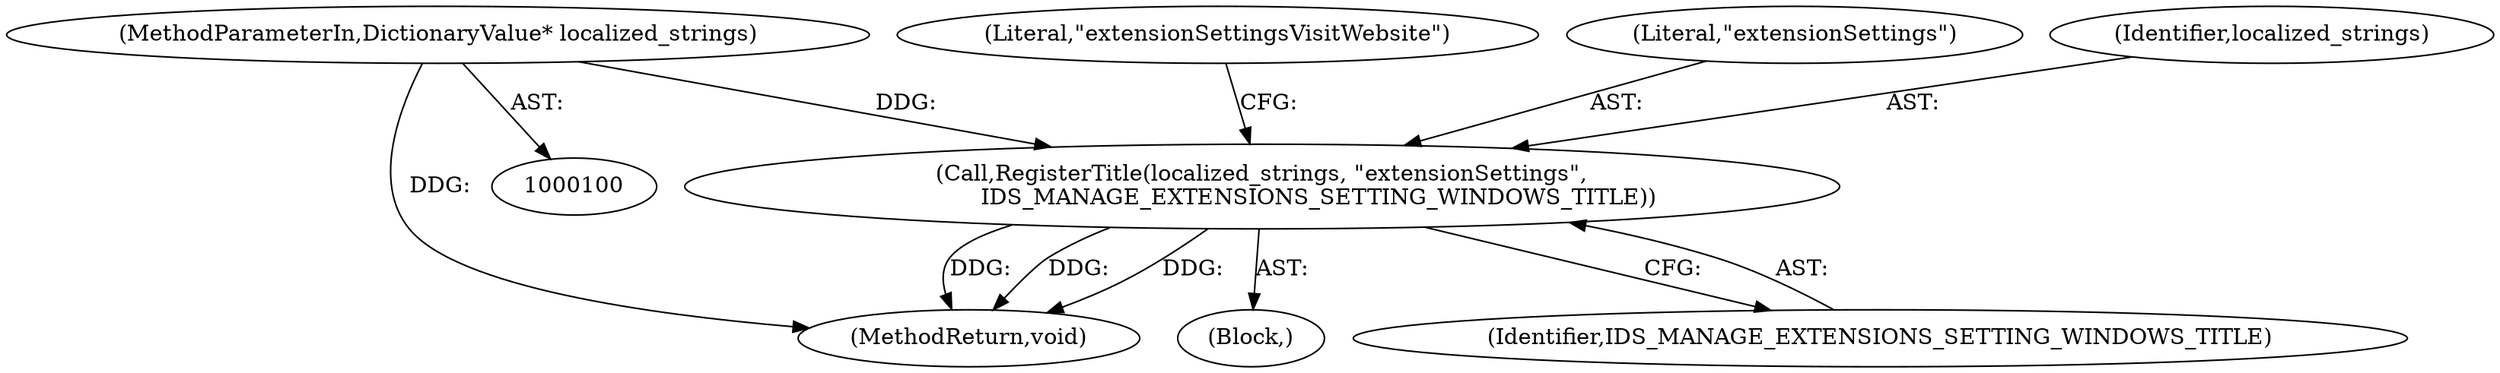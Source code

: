 digraph "0_Chrome_6b5f83842b5edb5d4bd6684b196b3630c6769731_6@pointer" {
"1000101" [label="(MethodParameterIn,DictionaryValue* localized_strings)"];
"1000103" [label="(Call,RegisterTitle(localized_strings, \"extensionSettings\",\n                IDS_MANAGE_EXTENSIONS_SETTING_WINDOWS_TITLE))"];
"1000103" [label="(Call,RegisterTitle(localized_strings, \"extensionSettings\",\n                IDS_MANAGE_EXTENSIONS_SETTING_WINDOWS_TITLE))"];
"1000219" [label="(MethodReturn,void)"];
"1000102" [label="(Block,)"];
"1000106" [label="(Identifier,IDS_MANAGE_EXTENSIONS_SETTING_WINDOWS_TITLE)"];
"1000108" [label="(Literal,\"extensionSettingsVisitWebsite\")"];
"1000101" [label="(MethodParameterIn,DictionaryValue* localized_strings)"];
"1000105" [label="(Literal,\"extensionSettings\")"];
"1000104" [label="(Identifier,localized_strings)"];
"1000101" -> "1000100"  [label="AST: "];
"1000101" -> "1000219"  [label="DDG: "];
"1000101" -> "1000103"  [label="DDG: "];
"1000103" -> "1000102"  [label="AST: "];
"1000103" -> "1000106"  [label="CFG: "];
"1000104" -> "1000103"  [label="AST: "];
"1000105" -> "1000103"  [label="AST: "];
"1000106" -> "1000103"  [label="AST: "];
"1000108" -> "1000103"  [label="CFG: "];
"1000103" -> "1000219"  [label="DDG: "];
"1000103" -> "1000219"  [label="DDG: "];
"1000103" -> "1000219"  [label="DDG: "];
}
